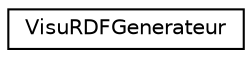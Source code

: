 digraph "Graphical Class Hierarchy"
{
  edge [fontname="Helvetica",fontsize="10",labelfontname="Helvetica",labelfontsize="10"];
  node [fontname="Helvetica",fontsize="10",shape=record];
  rankdir="LR";
  Node1 [label="VisuRDFGenerateur",height=0.2,width=0.4,color="black", fillcolor="white", style="filled",URL="$class_visu_r_d_f_generateur.html"];
}
